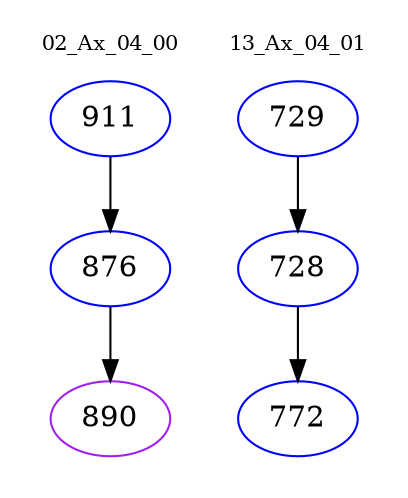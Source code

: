 digraph{
subgraph cluster_0 {
color = white
label = "02_Ax_04_00";
fontsize=10;
T0_911 [label="911", color="blue"]
T0_911 -> T0_876 [color="black"]
T0_876 [label="876", color="blue"]
T0_876 -> T0_890 [color="black"]
T0_890 [label="890", color="purple"]
}
subgraph cluster_1 {
color = white
label = "13_Ax_04_01";
fontsize=10;
T1_729 [label="729", color="blue"]
T1_729 -> T1_728 [color="black"]
T1_728 [label="728", color="blue"]
T1_728 -> T1_772 [color="black"]
T1_772 [label="772", color="blue"]
}
}
